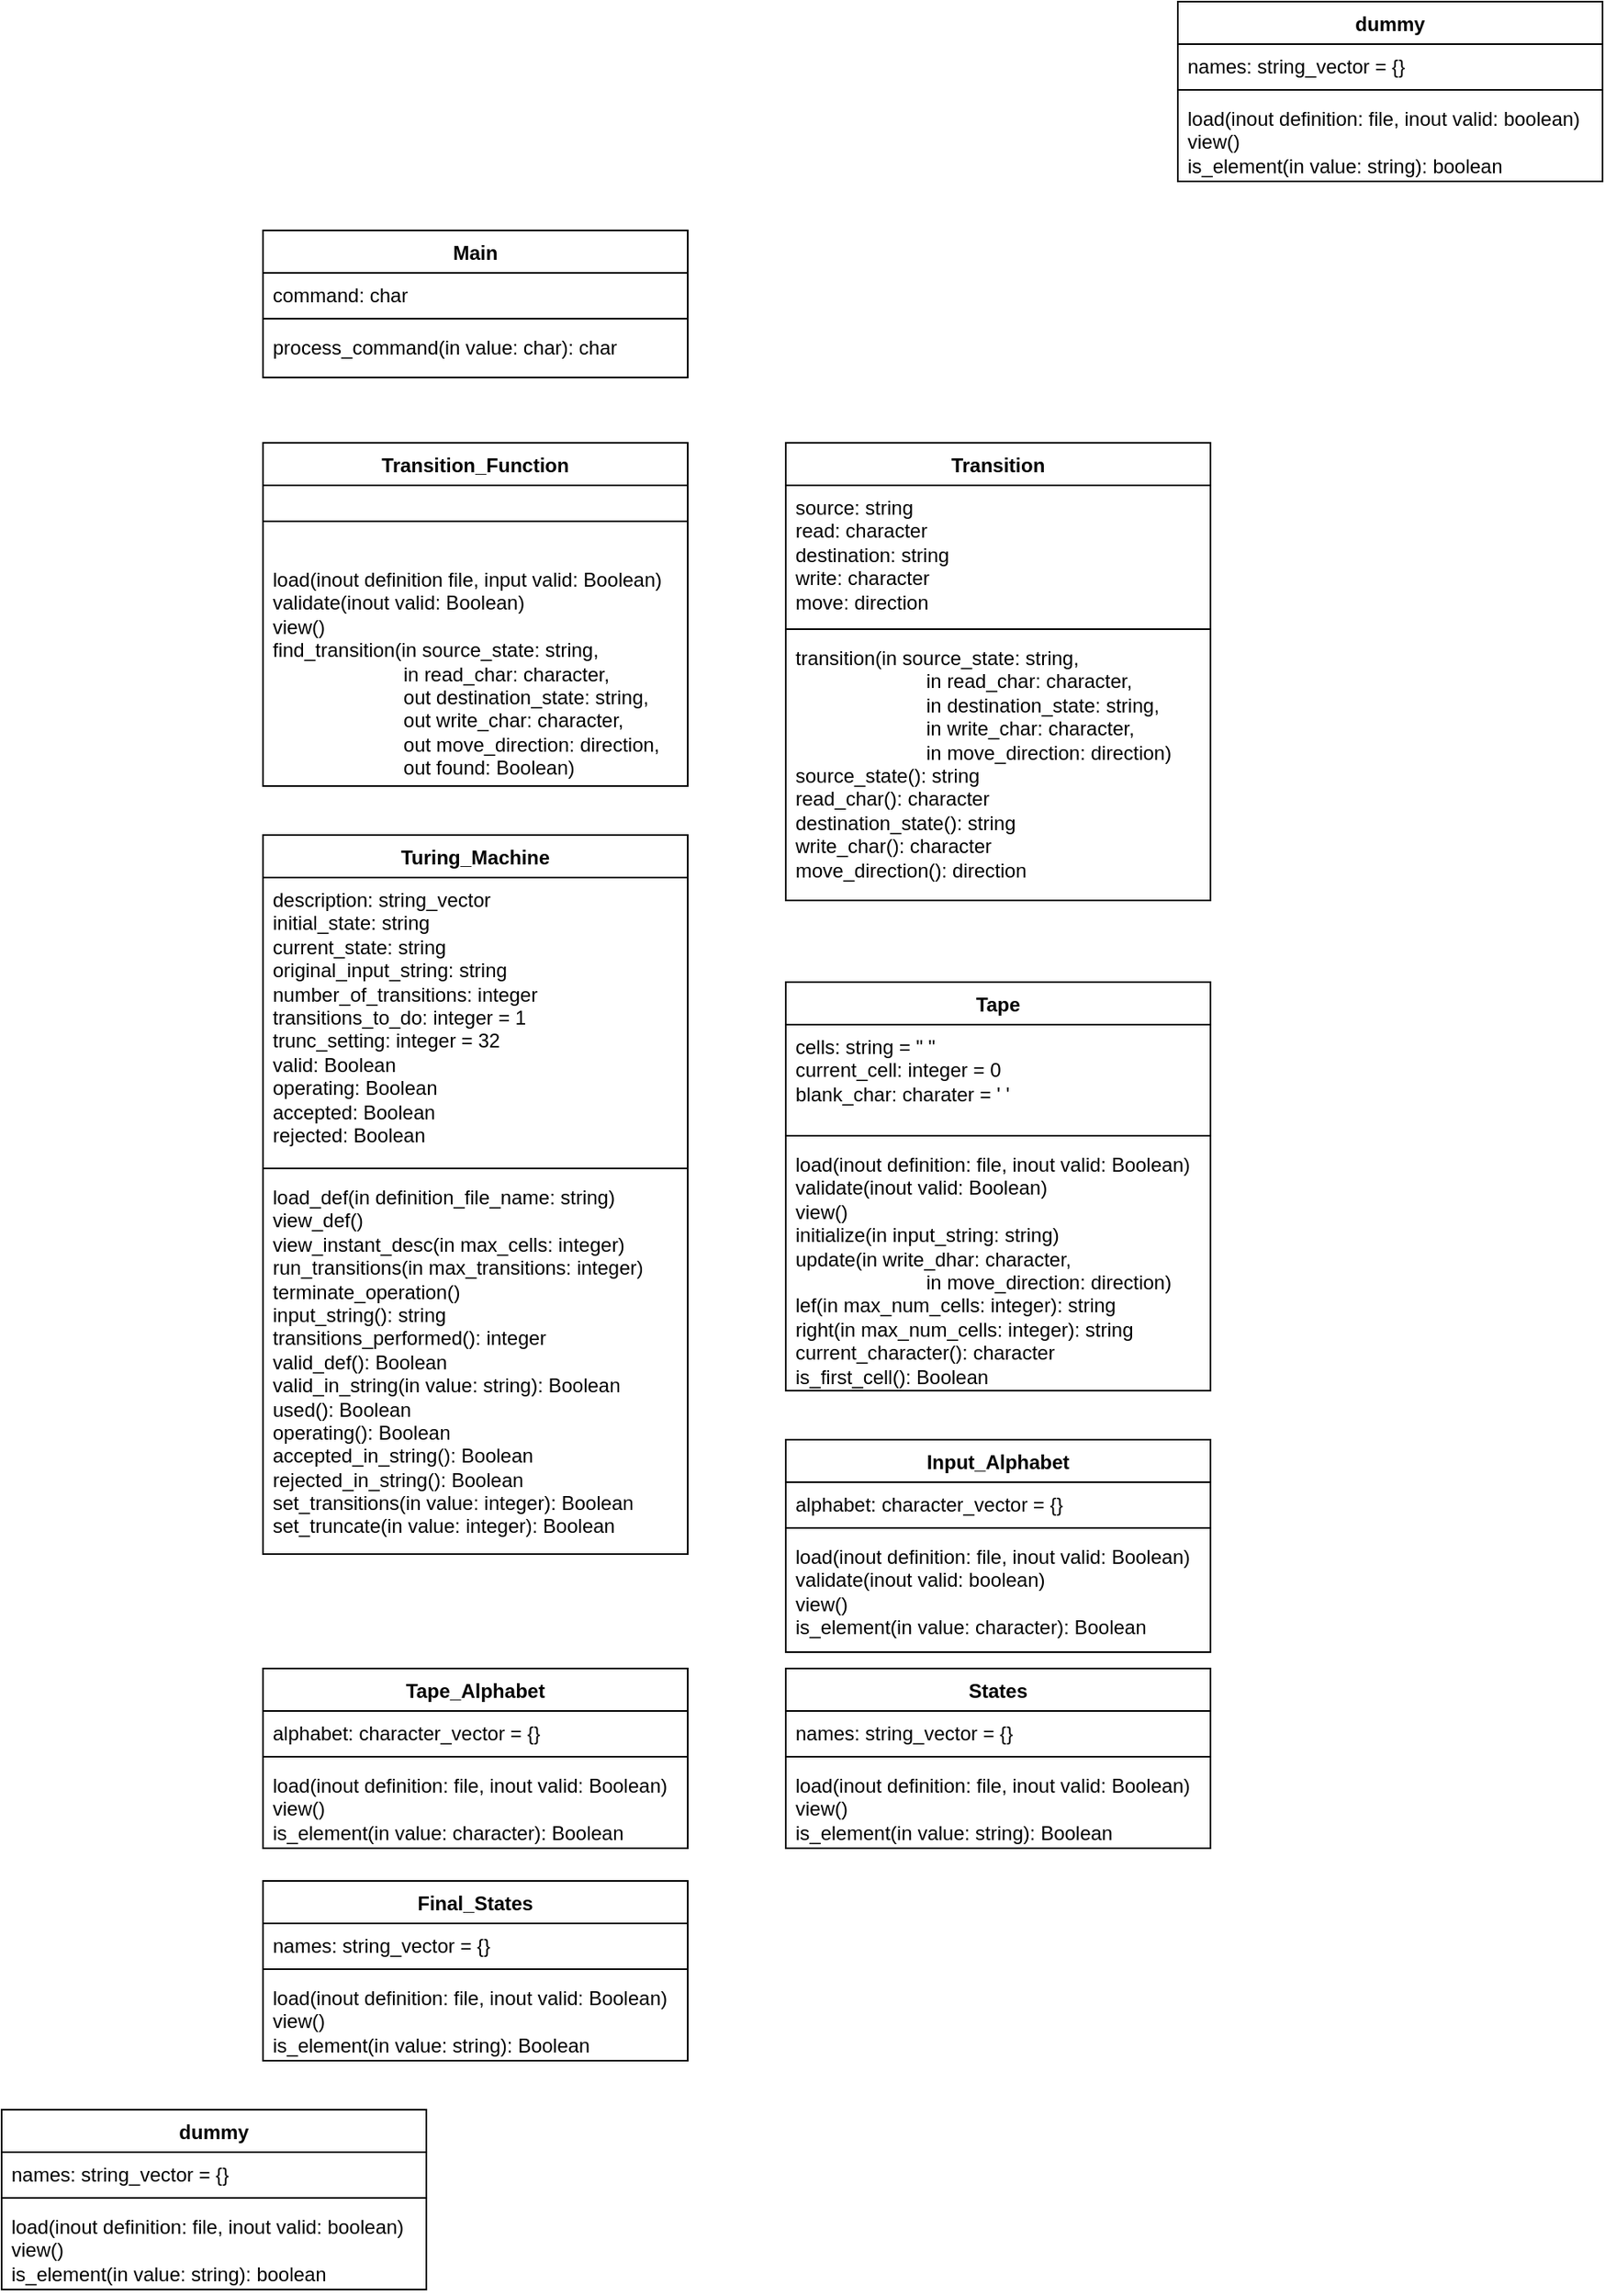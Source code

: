 <mxfile version="24.2.3" type="github">
  <diagram name="Page-1" id="vDo7KrHqP6fmfLN8yKtp">
    <mxGraphModel dx="2284" dy="1882" grid="1" gridSize="10" guides="1" tooltips="1" connect="1" arrows="1" fold="1" page="1" pageScale="1" pageWidth="850" pageHeight="1100" math="0" shadow="0">
      <root>
        <mxCell id="0" />
        <mxCell id="1" parent="0" />
        <mxCell id="i3sueJDCuvwV_Vw11DY2-1" value="Transition_Function" style="swimlane;fontStyle=1;align=center;verticalAlign=top;childLayout=stackLayout;horizontal=1;startSize=26;horizontalStack=0;resizeParent=1;resizeParentMax=0;resizeLast=0;collapsible=1;marginBottom=0;whiteSpace=wrap;html=1;" parent="1" vertex="1">
          <mxGeometry x="40" y="160" width="260" height="210" as="geometry" />
        </mxCell>
        <mxCell id="i3sueJDCuvwV_Vw11DY2-3" value="" style="line;strokeWidth=1;fillColor=none;align=left;verticalAlign=middle;spacingTop=-1;spacingLeft=3;spacingRight=3;rotatable=0;labelPosition=right;points=[];portConstraint=eastwest;strokeColor=inherit;" parent="i3sueJDCuvwV_Vw11DY2-1" vertex="1">
          <mxGeometry y="26" width="260" height="44" as="geometry" />
        </mxCell>
        <mxCell id="i3sueJDCuvwV_Vw11DY2-4" value="&lt;div&gt;load(inout definition file, input valid:&amp;nbsp;Boolean)&lt;/div&gt;&lt;div&gt;validate(inout valid:&amp;nbsp;Boolean)&lt;/div&gt;&lt;div&gt;view()&lt;/div&gt;&lt;div&gt;find_transition(in source_state: string,&lt;/div&gt;&lt;div&gt;&lt;span style=&quot;white-space: pre;&quot;&gt;&#x9;&lt;/span&gt;&lt;span style=&quot;white-space: pre;&quot;&gt;&#x9;&lt;/span&gt;&lt;span style=&quot;white-space: pre;&quot;&gt;&#x9;&lt;/span&gt;in read_char: character,&lt;/div&gt;&lt;div&gt;&lt;span style=&quot;white-space: pre;&quot;&gt;&#x9;&lt;/span&gt;&lt;span style=&quot;white-space: pre;&quot;&gt;&#x9;&lt;/span&gt;&lt;span style=&quot;white-space: pre;&quot;&gt;&#x9;&lt;/span&gt;out destination_state: string,&lt;/div&gt;&lt;div&gt;&lt;span style=&quot;white-space: pre;&quot;&gt;&#x9;&lt;/span&gt;&lt;span style=&quot;white-space: pre;&quot;&gt;&#x9;&lt;/span&gt;&lt;span style=&quot;white-space: pre;&quot;&gt;&#x9;&lt;/span&gt;out write_char: character,&lt;/div&gt;&lt;div&gt;&lt;span style=&quot;white-space: pre;&quot;&gt;&#x9;&lt;/span&gt;&lt;span style=&quot;white-space: pre;&quot;&gt;&#x9;&lt;/span&gt;&lt;span style=&quot;white-space: pre;&quot;&gt;&#x9;&lt;/span&gt;out move_direction: direction,&lt;/div&gt;&lt;div&gt;&lt;span style=&quot;white-space: pre;&quot;&gt;&#x9;&lt;/span&gt;&lt;span style=&quot;white-space: pre;&quot;&gt;&#x9;&lt;/span&gt;&lt;span style=&quot;white-space: pre;&quot;&gt;&#x9;&lt;/span&gt;out found:&amp;nbsp;Boolean)&lt;br&gt;&lt;/div&gt;" style="text;strokeColor=none;fillColor=none;align=left;verticalAlign=top;spacingLeft=4;spacingRight=4;overflow=hidden;rotatable=0;points=[[0,0.5],[1,0.5]];portConstraint=eastwest;whiteSpace=wrap;html=1;" parent="i3sueJDCuvwV_Vw11DY2-1" vertex="1">
          <mxGeometry y="70" width="260" height="140" as="geometry" />
        </mxCell>
        <mxCell id="i3sueJDCuvwV_Vw11DY2-9" value="Transition" style="swimlane;fontStyle=1;align=center;verticalAlign=top;childLayout=stackLayout;horizontal=1;startSize=26;horizontalStack=0;resizeParent=1;resizeParentMax=0;resizeLast=0;collapsible=1;marginBottom=0;whiteSpace=wrap;html=1;" parent="1" vertex="1">
          <mxGeometry x="360" y="160" width="260" height="280" as="geometry" />
        </mxCell>
        <mxCell id="i3sueJDCuvwV_Vw11DY2-10" value="&lt;div&gt;source: string&lt;/div&gt;&lt;div&gt;read: character&lt;/div&gt;&lt;div&gt;destination: string&lt;/div&gt;&lt;div&gt;write: character&lt;/div&gt;&lt;div&gt;move: direction&lt;br&gt;&lt;/div&gt;" style="text;strokeColor=none;fillColor=none;align=left;verticalAlign=top;spacingLeft=4;spacingRight=4;overflow=hidden;rotatable=0;points=[[0,0.5],[1,0.5]];portConstraint=eastwest;whiteSpace=wrap;html=1;" parent="i3sueJDCuvwV_Vw11DY2-9" vertex="1">
          <mxGeometry y="26" width="260" height="84" as="geometry" />
        </mxCell>
        <mxCell id="i3sueJDCuvwV_Vw11DY2-11" value="" style="line;strokeWidth=1;fillColor=none;align=left;verticalAlign=middle;spacingTop=-1;spacingLeft=3;spacingRight=3;rotatable=0;labelPosition=right;points=[];portConstraint=eastwest;strokeColor=inherit;" parent="i3sueJDCuvwV_Vw11DY2-9" vertex="1">
          <mxGeometry y="110" width="260" height="8" as="geometry" />
        </mxCell>
        <mxCell id="i3sueJDCuvwV_Vw11DY2-12" value="&lt;div&gt;transition(in source_state: string,&lt;/div&gt;&lt;div&gt;&lt;span style=&quot;white-space: pre;&quot;&gt;&#x9;&lt;/span&gt;&lt;span style=&quot;white-space: pre;&quot;&gt;&#x9;&lt;/span&gt;&lt;span style=&quot;white-space: pre;&quot;&gt;&#x9;&lt;/span&gt;in read_char: character,&lt;/div&gt;&lt;div&gt;&lt;span style=&quot;white-space: pre;&quot;&gt;&#x9;&lt;/span&gt;&lt;span style=&quot;white-space: pre;&quot;&gt;&#x9;&lt;/span&gt;&lt;span style=&quot;white-space: pre;&quot;&gt;&#x9;&lt;/span&gt;in destination_state: string,&lt;/div&gt;&lt;div&gt;&lt;span style=&quot;white-space: pre;&quot;&gt;&#x9;&lt;/span&gt;&lt;span style=&quot;white-space: pre;&quot;&gt;&#x9;&lt;/span&gt;&lt;span style=&quot;white-space: pre;&quot;&gt;&#x9;&lt;/span&gt;in write_char: character,&lt;/div&gt;&lt;div&gt;&lt;span style=&quot;white-space: pre;&quot;&gt;&#x9;&lt;/span&gt;&lt;span style=&quot;white-space: pre;&quot;&gt;&#x9;&lt;/span&gt;&lt;span style=&quot;white-space: pre;&quot;&gt;&#x9;&lt;/span&gt;in move_direction: direction)&lt;/div&gt;&lt;div&gt;source_state(): string&lt;/div&gt;&lt;div&gt;read_char(): character&lt;/div&gt;&lt;div&gt;destination_state(): string&lt;/div&gt;&lt;div&gt;write_char(): character&lt;/div&gt;&lt;div&gt;move_direction(): direction&lt;br&gt;&lt;/div&gt;" style="text;strokeColor=none;fillColor=none;align=left;verticalAlign=top;spacingLeft=4;spacingRight=4;overflow=hidden;rotatable=0;points=[[0,0.5],[1,0.5]];portConstraint=eastwest;whiteSpace=wrap;html=1;" parent="i3sueJDCuvwV_Vw11DY2-9" vertex="1">
          <mxGeometry y="118" width="260" height="162" as="geometry" />
        </mxCell>
        <mxCell id="i3sueJDCuvwV_Vw11DY2-13" value="Turing_Machine" style="swimlane;fontStyle=1;align=center;verticalAlign=top;childLayout=stackLayout;horizontal=1;startSize=26;horizontalStack=0;resizeParent=1;resizeParentMax=0;resizeLast=0;collapsible=1;marginBottom=0;whiteSpace=wrap;html=1;" parent="1" vertex="1">
          <mxGeometry x="40" y="400" width="260" height="440" as="geometry" />
        </mxCell>
        <mxCell id="i3sueJDCuvwV_Vw11DY2-14" value="&lt;div&gt;description: string_vector&lt;/div&gt;&lt;div&gt;initial_state: string&lt;/div&gt;&lt;div&gt;current_state: string&lt;/div&gt;&lt;div&gt;original_input_string: string&lt;/div&gt;&lt;div&gt;number_of_transitions: integer&lt;/div&gt;&lt;div&gt;transitions_to_do: integer = 1&lt;/div&gt;&lt;div&gt;trunc_setting: integer = 32&lt;br&gt;&lt;/div&gt;&lt;div&gt;valid: Boolean&lt;/div&gt;&lt;div&gt;operating: Boolean&lt;/div&gt;&lt;div&gt;accepted: Boolean&lt;/div&gt;&lt;div&gt;rejected: Boolean&lt;/div&gt;" style="text;strokeColor=none;fillColor=none;align=left;verticalAlign=top;spacingLeft=4;spacingRight=4;overflow=hidden;rotatable=0;points=[[0,0.5],[1,0.5]];portConstraint=eastwest;whiteSpace=wrap;html=1;" parent="i3sueJDCuvwV_Vw11DY2-13" vertex="1">
          <mxGeometry y="26" width="260" height="174" as="geometry" />
        </mxCell>
        <mxCell id="i3sueJDCuvwV_Vw11DY2-15" value="" style="line;strokeWidth=1;fillColor=none;align=left;verticalAlign=middle;spacingTop=-1;spacingLeft=3;spacingRight=3;rotatable=0;labelPosition=right;points=[];portConstraint=eastwest;strokeColor=inherit;" parent="i3sueJDCuvwV_Vw11DY2-13" vertex="1">
          <mxGeometry y="200" width="260" height="8" as="geometry" />
        </mxCell>
        <mxCell id="i3sueJDCuvwV_Vw11DY2-16" value="&lt;div&gt;load_def(in definition_file_name: string)&lt;/div&gt;&lt;div&gt;view_def()&lt;/div&gt;&lt;div&gt;view_instant_desc(in max_cells: integer)&lt;/div&gt;&lt;div&gt;run_transitions(in max_transitions: integer)&lt;/div&gt;&lt;div&gt;terminate_operation()&lt;/div&gt;&lt;div&gt;input_string(): string&lt;/div&gt;&lt;div&gt;transitions_performed(): integer&lt;/div&gt;&lt;div&gt;valid_def(): Boolean&lt;/div&gt;&lt;div&gt;valid_in_string(in value: string): Boolean&lt;/div&gt;&lt;div&gt;used(): Boolean&lt;/div&gt;&lt;div&gt;operating(): Boolean&lt;/div&gt;&lt;div&gt;accepted_in_string(): Boolean&lt;/div&gt;&lt;div&gt;rejected_in_string(): Boolean&lt;/div&gt;&lt;div&gt;set_transitions(in value: integer): Boolean&lt;/div&gt;&lt;div&gt;set_truncate(in value: integer): Boolean&lt;br&gt;&lt;/div&gt;" style="text;strokeColor=none;fillColor=none;align=left;verticalAlign=top;spacingLeft=4;spacingRight=4;overflow=hidden;rotatable=0;points=[[0,0.5],[1,0.5]];portConstraint=eastwest;whiteSpace=wrap;html=1;" parent="i3sueJDCuvwV_Vw11DY2-13" vertex="1">
          <mxGeometry y="208" width="260" height="232" as="geometry" />
        </mxCell>
        <mxCell id="i3sueJDCuvwV_Vw11DY2-17" value="Tape" style="swimlane;fontStyle=1;align=center;verticalAlign=top;childLayout=stackLayout;horizontal=1;startSize=26;horizontalStack=0;resizeParent=1;resizeParentMax=0;resizeLast=0;collapsible=1;marginBottom=0;whiteSpace=wrap;html=1;" parent="1" vertex="1">
          <mxGeometry x="360" y="490" width="260" height="250" as="geometry" />
        </mxCell>
        <mxCell id="i3sueJDCuvwV_Vw11DY2-18" value="&lt;div&gt;cells: string = &quot; &quot;&lt;/div&gt;&lt;div&gt;current_cell: integer = 0&lt;/div&gt;&lt;div&gt;blank_char: charater = &#39; &#39;&lt;br&gt;&lt;/div&gt;" style="text;strokeColor=none;fillColor=none;align=left;verticalAlign=top;spacingLeft=4;spacingRight=4;overflow=hidden;rotatable=0;points=[[0,0.5],[1,0.5]];portConstraint=eastwest;whiteSpace=wrap;html=1;" parent="i3sueJDCuvwV_Vw11DY2-17" vertex="1">
          <mxGeometry y="26" width="260" height="64" as="geometry" />
        </mxCell>
        <mxCell id="i3sueJDCuvwV_Vw11DY2-19" value="" style="line;strokeWidth=1;fillColor=none;align=left;verticalAlign=middle;spacingTop=-1;spacingLeft=3;spacingRight=3;rotatable=0;labelPosition=right;points=[];portConstraint=eastwest;strokeColor=inherit;" parent="i3sueJDCuvwV_Vw11DY2-17" vertex="1">
          <mxGeometry y="90" width="260" height="8" as="geometry" />
        </mxCell>
        <mxCell id="i3sueJDCuvwV_Vw11DY2-20" value="&lt;div&gt;load(inout definition: file, inout valid:&amp;nbsp;Boolean)&lt;/div&gt;&lt;div&gt;validate(inout valid:&amp;nbsp;Boolean)&lt;/div&gt;&lt;div&gt;view()&lt;/div&gt;&lt;div&gt;initialize(in input_string: string)&lt;/div&gt;&lt;div&gt;update(in write_dhar: character,&lt;/div&gt;&lt;div&gt;&lt;span style=&quot;white-space: pre;&quot;&gt;&#x9;&lt;/span&gt;&lt;span style=&quot;white-space: pre;&quot;&gt;&#x9;&lt;/span&gt;&lt;span style=&quot;white-space: pre;&quot;&gt;&#x9;&lt;/span&gt;in move_direction: direction)&lt;/div&gt;&lt;div&gt;lef(in max_num_cells: integer): string&lt;/div&gt;&lt;div&gt;right(in max_num_cells: integer): string&lt;/div&gt;&lt;div&gt;current_character(): character&lt;/div&gt;&lt;div&gt;is_first_cell(): Boolean&lt;/div&gt;" style="text;strokeColor=none;fillColor=none;align=left;verticalAlign=top;spacingLeft=4;spacingRight=4;overflow=hidden;rotatable=0;points=[[0,0.5],[1,0.5]];portConstraint=eastwest;whiteSpace=wrap;html=1;" parent="i3sueJDCuvwV_Vw11DY2-17" vertex="1">
          <mxGeometry y="98" width="260" height="152" as="geometry" />
        </mxCell>
        <mxCell id="i3sueJDCuvwV_Vw11DY2-21" value="Input_Alphabet" style="swimlane;fontStyle=1;align=center;verticalAlign=top;childLayout=stackLayout;horizontal=1;startSize=26;horizontalStack=0;resizeParent=1;resizeParentMax=0;resizeLast=0;collapsible=1;marginBottom=0;whiteSpace=wrap;html=1;" parent="1" vertex="1">
          <mxGeometry x="360" y="770" width="260" height="130" as="geometry" />
        </mxCell>
        <mxCell id="i3sueJDCuvwV_Vw11DY2-22" value="alphabet: character_vector = {}" style="text;strokeColor=none;fillColor=none;align=left;verticalAlign=top;spacingLeft=4;spacingRight=4;overflow=hidden;rotatable=0;points=[[0,0.5],[1,0.5]];portConstraint=eastwest;whiteSpace=wrap;html=1;" parent="i3sueJDCuvwV_Vw11DY2-21" vertex="1">
          <mxGeometry y="26" width="260" height="24" as="geometry" />
        </mxCell>
        <mxCell id="i3sueJDCuvwV_Vw11DY2-23" value="" style="line;strokeWidth=1;fillColor=none;align=left;verticalAlign=middle;spacingTop=-1;spacingLeft=3;spacingRight=3;rotatable=0;labelPosition=right;points=[];portConstraint=eastwest;strokeColor=inherit;" parent="i3sueJDCuvwV_Vw11DY2-21" vertex="1">
          <mxGeometry y="50" width="260" height="8" as="geometry" />
        </mxCell>
        <mxCell id="i3sueJDCuvwV_Vw11DY2-24" value="&lt;div&gt;load(inout definition: file, inout valid:&amp;nbsp;Boolean)&lt;/div&gt;&lt;div&gt;validate(inout valid: boolean)&lt;/div&gt;&lt;div&gt;view()&lt;/div&gt;&lt;div&gt;is_element(in value: character): Boolean&lt;/div&gt;" style="text;strokeColor=none;fillColor=none;align=left;verticalAlign=top;spacingLeft=4;spacingRight=4;overflow=hidden;rotatable=0;points=[[0,0.5],[1,0.5]];portConstraint=eastwest;whiteSpace=wrap;html=1;" parent="i3sueJDCuvwV_Vw11DY2-21" vertex="1">
          <mxGeometry y="58" width="260" height="72" as="geometry" />
        </mxCell>
        <mxCell id="i3sueJDCuvwV_Vw11DY2-25" value="Tape_Alphabet" style="swimlane;fontStyle=1;align=center;verticalAlign=top;childLayout=stackLayout;horizontal=1;startSize=26;horizontalStack=0;resizeParent=1;resizeParentMax=0;resizeLast=0;collapsible=1;marginBottom=0;whiteSpace=wrap;html=1;" parent="1" vertex="1">
          <mxGeometry x="40" y="910" width="260" height="110" as="geometry" />
        </mxCell>
        <mxCell id="i3sueJDCuvwV_Vw11DY2-26" value="alphabet: character_vector = {}" style="text;strokeColor=none;fillColor=none;align=left;verticalAlign=top;spacingLeft=4;spacingRight=4;overflow=hidden;rotatable=0;points=[[0,0.5],[1,0.5]];portConstraint=eastwest;whiteSpace=wrap;html=1;" parent="i3sueJDCuvwV_Vw11DY2-25" vertex="1">
          <mxGeometry y="26" width="260" height="24" as="geometry" />
        </mxCell>
        <mxCell id="i3sueJDCuvwV_Vw11DY2-27" value="" style="line;strokeWidth=1;fillColor=none;align=left;verticalAlign=middle;spacingTop=-1;spacingLeft=3;spacingRight=3;rotatable=0;labelPosition=right;points=[];portConstraint=eastwest;strokeColor=inherit;" parent="i3sueJDCuvwV_Vw11DY2-25" vertex="1">
          <mxGeometry y="50" width="260" height="8" as="geometry" />
        </mxCell>
        <mxCell id="i3sueJDCuvwV_Vw11DY2-28" value="&lt;div&gt;load(inout definition: file, inout valid:&amp;nbsp;Boolean)&lt;/div&gt;&lt;div&gt;view()&lt;/div&gt;&lt;div&gt;is_element(in value: character): Boolean&lt;/div&gt;" style="text;strokeColor=none;fillColor=none;align=left;verticalAlign=top;spacingLeft=4;spacingRight=4;overflow=hidden;rotatable=0;points=[[0,0.5],[1,0.5]];portConstraint=eastwest;whiteSpace=wrap;html=1;" parent="i3sueJDCuvwV_Vw11DY2-25" vertex="1">
          <mxGeometry y="58" width="260" height="52" as="geometry" />
        </mxCell>
        <mxCell id="i3sueJDCuvwV_Vw11DY2-29" value="States" style="swimlane;fontStyle=1;align=center;verticalAlign=top;childLayout=stackLayout;horizontal=1;startSize=26;horizontalStack=0;resizeParent=1;resizeParentMax=0;resizeLast=0;collapsible=1;marginBottom=0;whiteSpace=wrap;html=1;" parent="1" vertex="1">
          <mxGeometry x="360" y="910" width="260" height="110" as="geometry" />
        </mxCell>
        <mxCell id="i3sueJDCuvwV_Vw11DY2-30" value="names: string_vector = {}" style="text;strokeColor=none;fillColor=none;align=left;verticalAlign=top;spacingLeft=4;spacingRight=4;overflow=hidden;rotatable=0;points=[[0,0.5],[1,0.5]];portConstraint=eastwest;whiteSpace=wrap;html=1;" parent="i3sueJDCuvwV_Vw11DY2-29" vertex="1">
          <mxGeometry y="26" width="260" height="24" as="geometry" />
        </mxCell>
        <mxCell id="i3sueJDCuvwV_Vw11DY2-31" value="" style="line;strokeWidth=1;fillColor=none;align=left;verticalAlign=middle;spacingTop=-1;spacingLeft=3;spacingRight=3;rotatable=0;labelPosition=right;points=[];portConstraint=eastwest;strokeColor=inherit;" parent="i3sueJDCuvwV_Vw11DY2-29" vertex="1">
          <mxGeometry y="50" width="260" height="8" as="geometry" />
        </mxCell>
        <mxCell id="i3sueJDCuvwV_Vw11DY2-32" value="&lt;div&gt;load(inout definition: file, inout valid:&amp;nbsp;Boolean)&lt;/div&gt;&lt;div&gt;view()&lt;/div&gt;&lt;div&gt;is_element(in value: string): Boolean&lt;/div&gt;" style="text;strokeColor=none;fillColor=none;align=left;verticalAlign=top;spacingLeft=4;spacingRight=4;overflow=hidden;rotatable=0;points=[[0,0.5],[1,0.5]];portConstraint=eastwest;whiteSpace=wrap;html=1;" parent="i3sueJDCuvwV_Vw11DY2-29" vertex="1">
          <mxGeometry y="58" width="260" height="52" as="geometry" />
        </mxCell>
        <mxCell id="ZjxP6GXaZLAl68uk7pVh-1" value="Final_States" style="swimlane;fontStyle=1;align=center;verticalAlign=top;childLayout=stackLayout;horizontal=1;startSize=26;horizontalStack=0;resizeParent=1;resizeParentMax=0;resizeLast=0;collapsible=1;marginBottom=0;whiteSpace=wrap;html=1;" parent="1" vertex="1">
          <mxGeometry x="40" y="1040" width="260" height="110" as="geometry" />
        </mxCell>
        <mxCell id="ZjxP6GXaZLAl68uk7pVh-2" value="names: string_vector = {}" style="text;strokeColor=none;fillColor=none;align=left;verticalAlign=top;spacingLeft=4;spacingRight=4;overflow=hidden;rotatable=0;points=[[0,0.5],[1,0.5]];portConstraint=eastwest;whiteSpace=wrap;html=1;" parent="ZjxP6GXaZLAl68uk7pVh-1" vertex="1">
          <mxGeometry y="26" width="260" height="24" as="geometry" />
        </mxCell>
        <mxCell id="ZjxP6GXaZLAl68uk7pVh-3" value="" style="line;strokeWidth=1;fillColor=none;align=left;verticalAlign=middle;spacingTop=-1;spacingLeft=3;spacingRight=3;rotatable=0;labelPosition=right;points=[];portConstraint=eastwest;strokeColor=inherit;" parent="ZjxP6GXaZLAl68uk7pVh-1" vertex="1">
          <mxGeometry y="50" width="260" height="8" as="geometry" />
        </mxCell>
        <mxCell id="ZjxP6GXaZLAl68uk7pVh-4" value="&lt;div&gt;load(inout definition: file, inout valid:&amp;nbsp;Boolean)&lt;/div&gt;&lt;div&gt;view()&lt;/div&gt;&lt;div&gt;is_element(in value: string): Boolean&lt;/div&gt;" style="text;strokeColor=none;fillColor=none;align=left;verticalAlign=top;spacingLeft=4;spacingRight=4;overflow=hidden;rotatable=0;points=[[0,0.5],[1,0.5]];portConstraint=eastwest;whiteSpace=wrap;html=1;" parent="ZjxP6GXaZLAl68uk7pVh-1" vertex="1">
          <mxGeometry y="58" width="260" height="52" as="geometry" />
        </mxCell>
        <mxCell id="ZjxP6GXaZLAl68uk7pVh-5" value="dummy" style="swimlane;fontStyle=1;align=center;verticalAlign=top;childLayout=stackLayout;horizontal=1;startSize=26;horizontalStack=0;resizeParent=1;resizeParentMax=0;resizeLast=0;collapsible=1;marginBottom=0;whiteSpace=wrap;html=1;" parent="1" vertex="1">
          <mxGeometry x="-120" y="1180" width="260" height="110" as="geometry" />
        </mxCell>
        <mxCell id="ZjxP6GXaZLAl68uk7pVh-6" value="names: string_vector = {}" style="text;strokeColor=none;fillColor=none;align=left;verticalAlign=top;spacingLeft=4;spacingRight=4;overflow=hidden;rotatable=0;points=[[0,0.5],[1,0.5]];portConstraint=eastwest;whiteSpace=wrap;html=1;" parent="ZjxP6GXaZLAl68uk7pVh-5" vertex="1">
          <mxGeometry y="26" width="260" height="24" as="geometry" />
        </mxCell>
        <mxCell id="ZjxP6GXaZLAl68uk7pVh-7" value="" style="line;strokeWidth=1;fillColor=none;align=left;verticalAlign=middle;spacingTop=-1;spacingLeft=3;spacingRight=3;rotatable=0;labelPosition=right;points=[];portConstraint=eastwest;strokeColor=inherit;" parent="ZjxP6GXaZLAl68uk7pVh-5" vertex="1">
          <mxGeometry y="50" width="260" height="8" as="geometry" />
        </mxCell>
        <mxCell id="ZjxP6GXaZLAl68uk7pVh-8" value="&lt;div&gt;load(inout definition: file, inout valid: boolean)&lt;/div&gt;&lt;div&gt;view()&lt;/div&gt;&lt;div&gt;is_element(in value: string): boolean&lt;br&gt;&lt;/div&gt;" style="text;strokeColor=none;fillColor=none;align=left;verticalAlign=top;spacingLeft=4;spacingRight=4;overflow=hidden;rotatable=0;points=[[0,0.5],[1,0.5]];portConstraint=eastwest;whiteSpace=wrap;html=1;" parent="ZjxP6GXaZLAl68uk7pVh-5" vertex="1">
          <mxGeometry y="58" width="260" height="52" as="geometry" />
        </mxCell>
        <mxCell id="ZjxP6GXaZLAl68uk7pVh-9" value="dummy" style="swimlane;fontStyle=1;align=center;verticalAlign=top;childLayout=stackLayout;horizontal=1;startSize=26;horizontalStack=0;resizeParent=1;resizeParentMax=0;resizeLast=0;collapsible=1;marginBottom=0;whiteSpace=wrap;html=1;" parent="1" vertex="1">
          <mxGeometry x="600" y="-110" width="260" height="110" as="geometry" />
        </mxCell>
        <mxCell id="ZjxP6GXaZLAl68uk7pVh-10" value="names: string_vector = {}" style="text;strokeColor=none;fillColor=none;align=left;verticalAlign=top;spacingLeft=4;spacingRight=4;overflow=hidden;rotatable=0;points=[[0,0.5],[1,0.5]];portConstraint=eastwest;whiteSpace=wrap;html=1;" parent="ZjxP6GXaZLAl68uk7pVh-9" vertex="1">
          <mxGeometry y="26" width="260" height="24" as="geometry" />
        </mxCell>
        <mxCell id="ZjxP6GXaZLAl68uk7pVh-11" value="" style="line;strokeWidth=1;fillColor=none;align=left;verticalAlign=middle;spacingTop=-1;spacingLeft=3;spacingRight=3;rotatable=0;labelPosition=right;points=[];portConstraint=eastwest;strokeColor=inherit;" parent="ZjxP6GXaZLAl68uk7pVh-9" vertex="1">
          <mxGeometry y="50" width="260" height="8" as="geometry" />
        </mxCell>
        <mxCell id="ZjxP6GXaZLAl68uk7pVh-12" value="&lt;div&gt;load(inout definition: file, inout valid: boolean)&lt;/div&gt;&lt;div&gt;view()&lt;/div&gt;&lt;div&gt;is_element(in value: string): boolean&lt;br&gt;&lt;/div&gt;" style="text;strokeColor=none;fillColor=none;align=left;verticalAlign=top;spacingLeft=4;spacingRight=4;overflow=hidden;rotatable=0;points=[[0,0.5],[1,0.5]];portConstraint=eastwest;whiteSpace=wrap;html=1;" parent="ZjxP6GXaZLAl68uk7pVh-9" vertex="1">
          <mxGeometry y="58" width="260" height="52" as="geometry" />
        </mxCell>
        <mxCell id="CTzVirbdYsJiS2v2SL8Z-4" value="Main" style="swimlane;fontStyle=1;align=center;verticalAlign=top;childLayout=stackLayout;horizontal=1;startSize=26;horizontalStack=0;resizeParent=1;resizeParentMax=0;resizeLast=0;collapsible=1;marginBottom=0;whiteSpace=wrap;html=1;" parent="1" vertex="1">
          <mxGeometry x="40" y="30" width="260" height="90" as="geometry" />
        </mxCell>
        <mxCell id="CTzVirbdYsJiS2v2SL8Z-5" value="command: char" style="text;strokeColor=none;fillColor=none;align=left;verticalAlign=top;spacingLeft=4;spacingRight=4;overflow=hidden;rotatable=0;points=[[0,0.5],[1,0.5]];portConstraint=eastwest;whiteSpace=wrap;html=1;" parent="CTzVirbdYsJiS2v2SL8Z-4" vertex="1">
          <mxGeometry y="26" width="260" height="24" as="geometry" />
        </mxCell>
        <mxCell id="CTzVirbdYsJiS2v2SL8Z-6" value="" style="line;strokeWidth=1;fillColor=none;align=left;verticalAlign=middle;spacingTop=-1;spacingLeft=3;spacingRight=3;rotatable=0;labelPosition=right;points=[];portConstraint=eastwest;strokeColor=inherit;" parent="CTzVirbdYsJiS2v2SL8Z-4" vertex="1">
          <mxGeometry y="50" width="260" height="8" as="geometry" />
        </mxCell>
        <mxCell id="CTzVirbdYsJiS2v2SL8Z-7" value="process_command(in value: char): char" style="text;strokeColor=none;fillColor=none;align=left;verticalAlign=top;spacingLeft=4;spacingRight=4;overflow=hidden;rotatable=0;points=[[0,0.5],[1,0.5]];portConstraint=eastwest;whiteSpace=wrap;html=1;" parent="CTzVirbdYsJiS2v2SL8Z-4" vertex="1">
          <mxGeometry y="58" width="260" height="32" as="geometry" />
        </mxCell>
      </root>
    </mxGraphModel>
  </diagram>
</mxfile>
